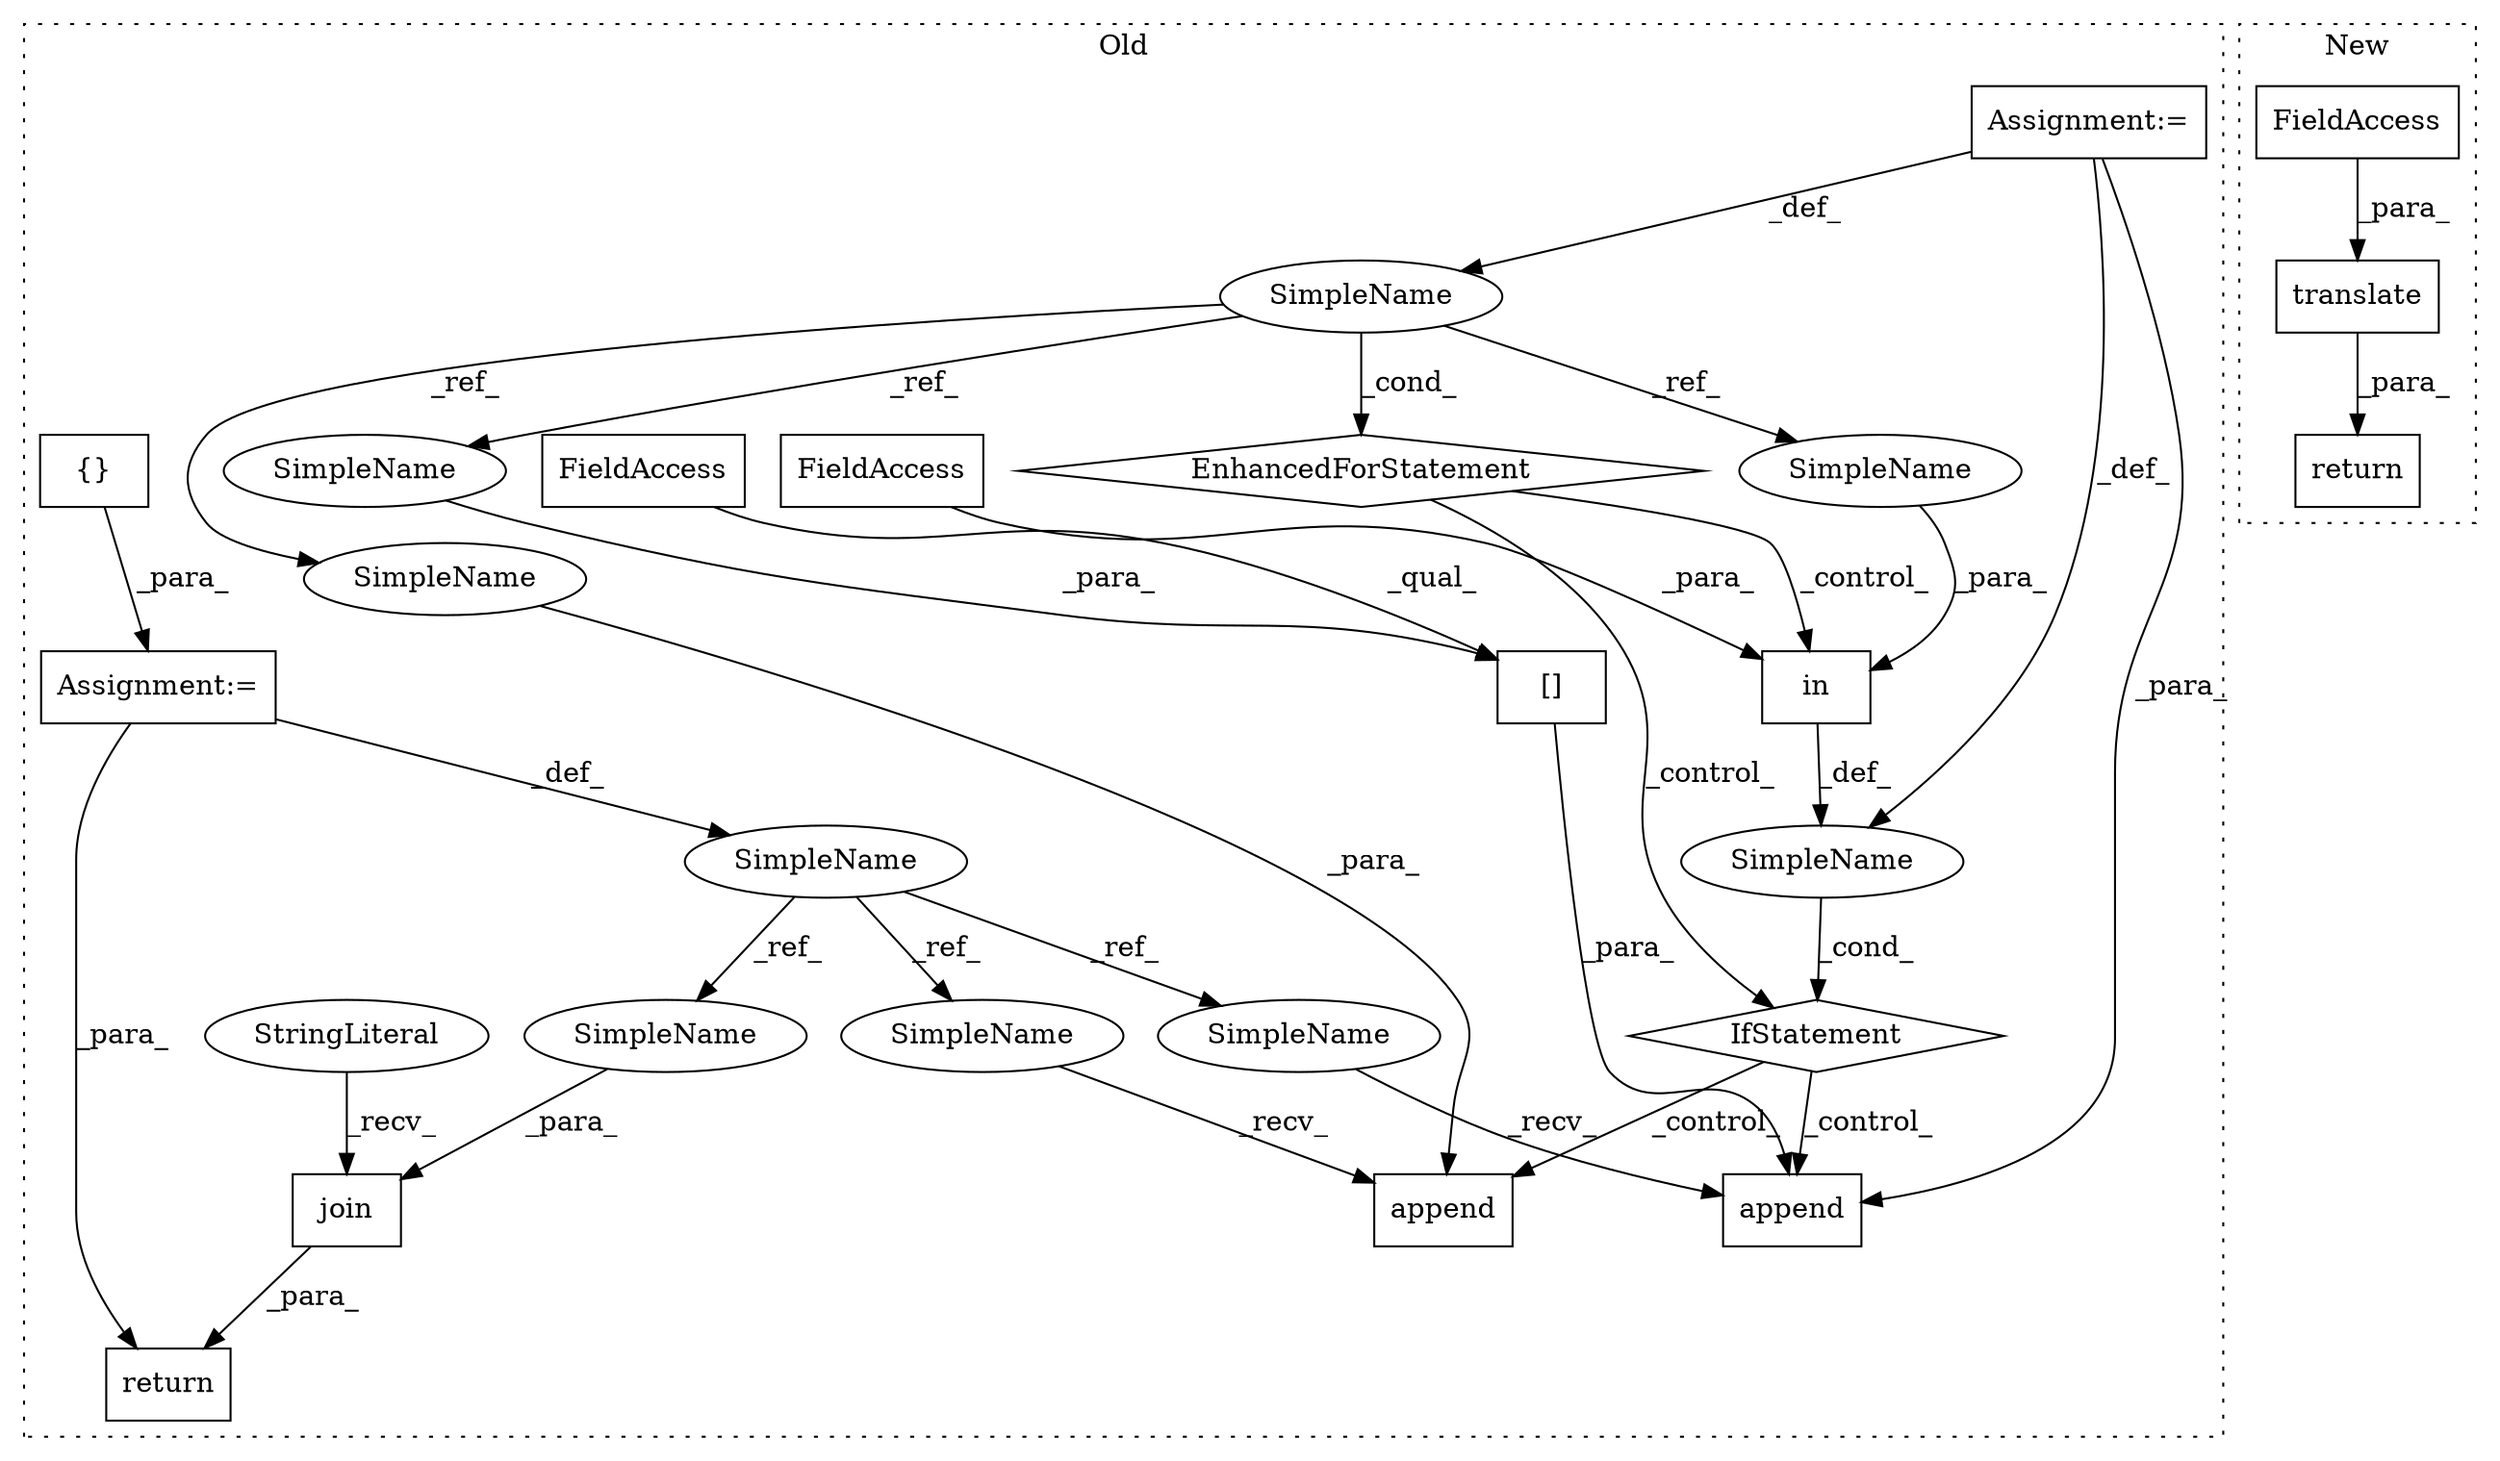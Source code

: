 digraph G {
subgraph cluster0 {
1 [label="[]" a="2" s="866,881" l="13,1" shape="box"];
3 [label="Assignment:=" a="7" s="732,801" l="53,2" shape="box"];
4 [label="IfStatement" a="25" s="811,839" l="10,2" shape="diamond"];
6 [label="in" a="105" s="821" l="18" shape="box"];
7 [label="SimpleName" a="42" s="" l="" shape="ellipse"];
8 [label="append" a="32" s="917,926" l="7,1" shape="box"];
9 [label="{}" a="4" s="724" l="2" shape="box"];
10 [label="EnhancedForStatement" a="70" s="732,801" l="53,2" shape="diamond"];
11 [label="SimpleName" a="42" s="792" l="2" shape="ellipse"];
12 [label="SimpleName" a="42" s="704" l="7" shape="ellipse"];
13 [label="append" a="32" s="859,882" l="7,1" shape="box"];
14 [label="FieldAccess" a="22" s="827" l="12" shape="box"];
16 [label="FieldAccess" a="22" s="866" l="12" shape="box"];
17 [label="join" a="32" s="957,969" l="5,1" shape="box"];
18 [label="Assignment:=" a="7" s="711" l="1" shape="box"];
19 [label="StringLiteral" a="45" s="954" l="2" shape="ellipse"];
20 [label="return" a="41" s="947" l="7" shape="box"];
21 [label="SimpleName" a="42" s="821" l="2" shape="ellipse"];
22 [label="SimpleName" a="42" s="879" l="2" shape="ellipse"];
23 [label="SimpleName" a="42" s="924" l="2" shape="ellipse"];
24 [label="SimpleName" a="42" s="909" l="7" shape="ellipse"];
25 [label="SimpleName" a="42" s="851" l="7" shape="ellipse"];
26 [label="SimpleName" a="42" s="962" l="7" shape="ellipse"];
label = "Old";
style="dotted";
}
subgraph cluster1 {
2 [label="translate" a="32" s="906,944" l="10,1" shape="box"];
5 [label="return" a="41" s="894" l="7" shape="box"];
15 [label="FieldAccess" a="22" s="916" l="28" shape="box"];
label = "New";
style="dotted";
}
1 -> 13 [label="_para_"];
2 -> 5 [label="_para_"];
3 -> 11 [label="_def_"];
3 -> 13 [label="_para_"];
3 -> 7 [label="_def_"];
4 -> 8 [label="_control_"];
4 -> 13 [label="_control_"];
6 -> 7 [label="_def_"];
7 -> 4 [label="_cond_"];
9 -> 18 [label="_para_"];
10 -> 6 [label="_control_"];
10 -> 4 [label="_control_"];
11 -> 22 [label="_ref_"];
11 -> 23 [label="_ref_"];
11 -> 10 [label="_cond_"];
11 -> 21 [label="_ref_"];
12 -> 25 [label="_ref_"];
12 -> 26 [label="_ref_"];
12 -> 24 [label="_ref_"];
14 -> 6 [label="_para_"];
15 -> 2 [label="_para_"];
16 -> 1 [label="_qual_"];
17 -> 20 [label="_para_"];
18 -> 12 [label="_def_"];
18 -> 20 [label="_para_"];
19 -> 17 [label="_recv_"];
21 -> 6 [label="_para_"];
22 -> 1 [label="_para_"];
23 -> 8 [label="_para_"];
24 -> 8 [label="_recv_"];
25 -> 13 [label="_recv_"];
26 -> 17 [label="_para_"];
}